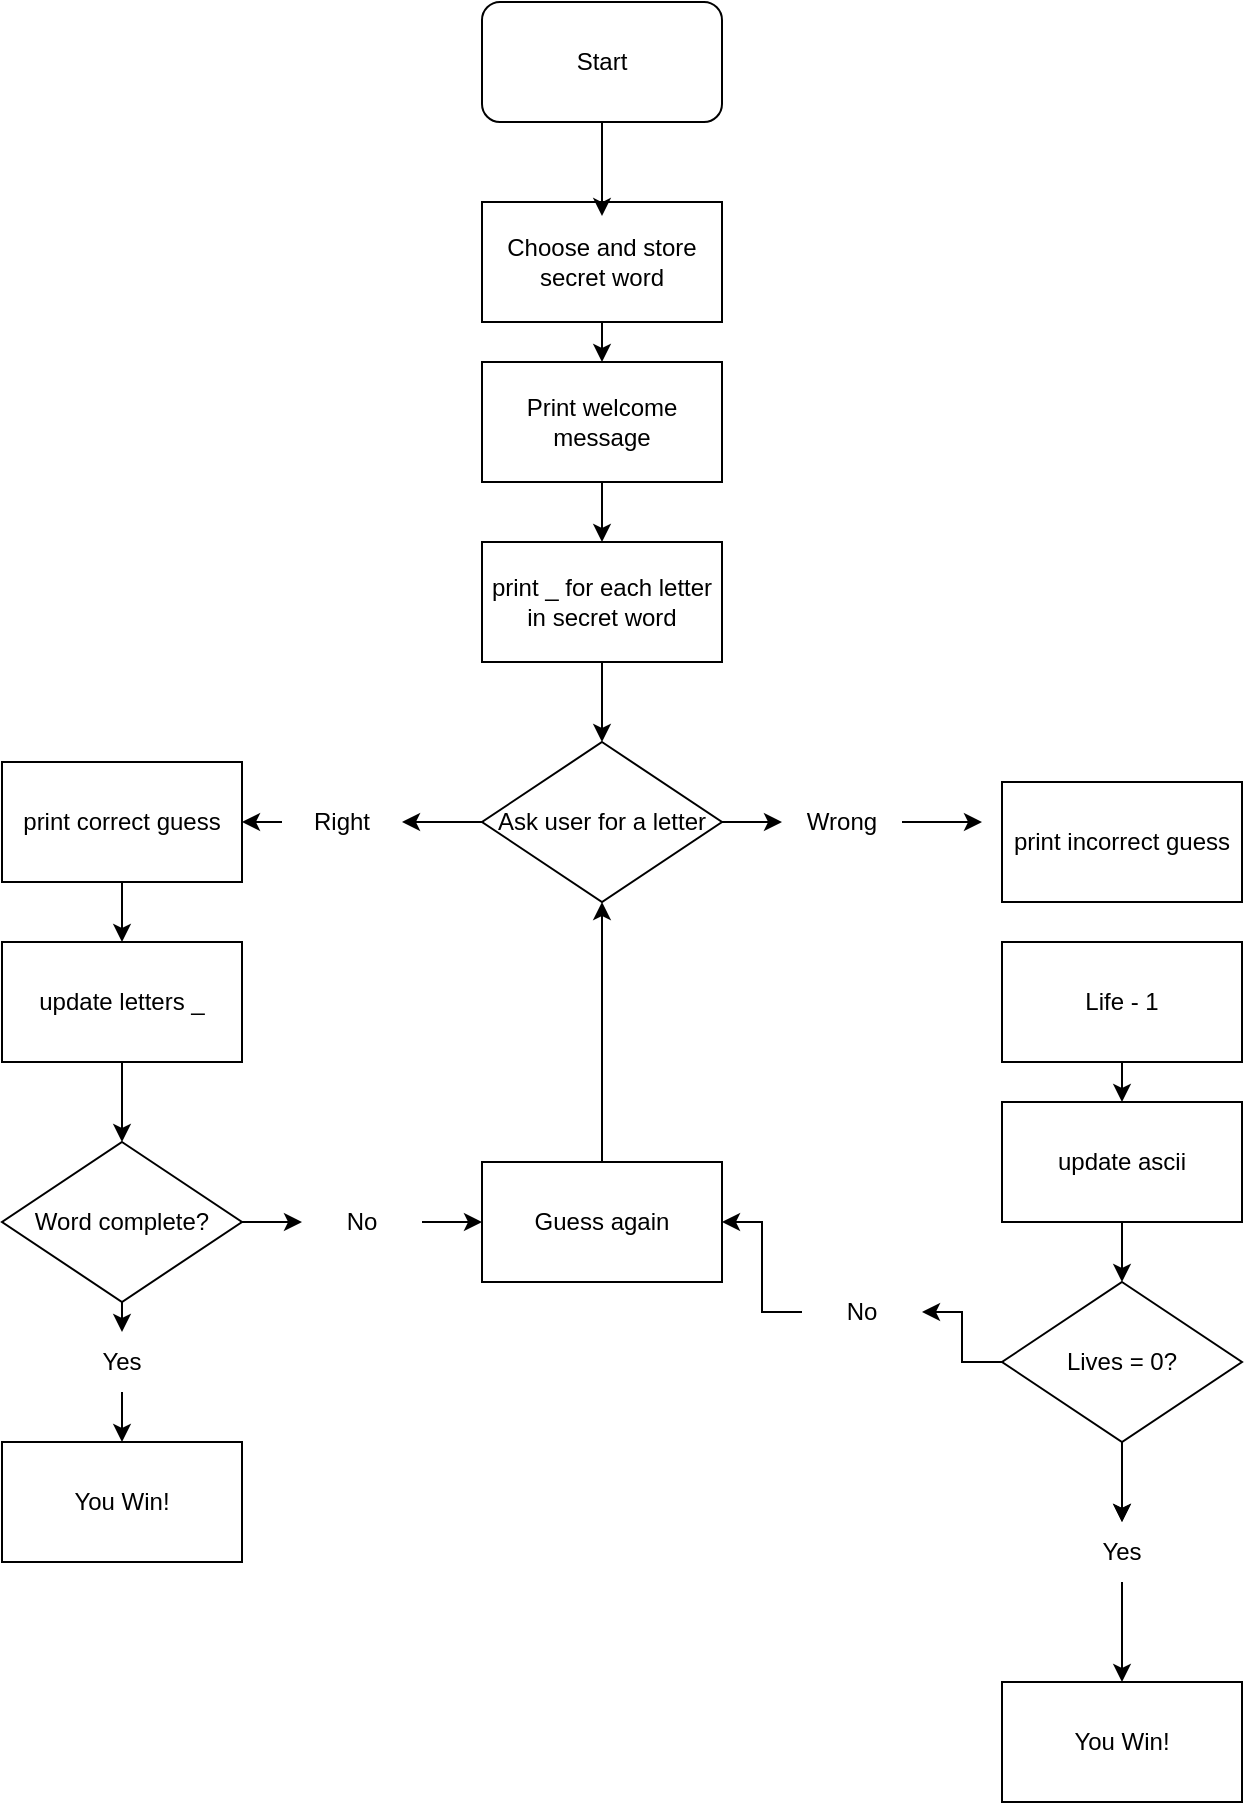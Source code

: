 <mxfile version="22.0.4" type="github">
  <diagram name="Page-1" id="aOSN55xCkMGLrLH2ECnk">
    <mxGraphModel dx="2954" dy="1106" grid="1" gridSize="10" guides="1" tooltips="1" connect="1" arrows="1" fold="1" page="1" pageScale="1" pageWidth="850" pageHeight="1100" math="0" shadow="0">
      <root>
        <mxCell id="0" />
        <mxCell id="1" parent="0" />
        <mxCell id="h2_gwtz-zKjeCzeix2mw-1" value="&lt;div&gt;Start&lt;/div&gt;" style="rounded=1;whiteSpace=wrap;html=1;" vertex="1" parent="1">
          <mxGeometry x="340" y="60" width="120" height="60" as="geometry" />
        </mxCell>
        <mxCell id="h2_gwtz-zKjeCzeix2mw-9" style="edgeStyle=orthogonalEdgeStyle;rounded=0;orthogonalLoop=1;jettySize=auto;html=1;exitX=0.5;exitY=1;exitDx=0;exitDy=0;entryX=0.5;entryY=0;entryDx=0;entryDy=0;" edge="1" parent="1" source="h2_gwtz-zKjeCzeix2mw-2" target="h2_gwtz-zKjeCzeix2mw-6">
          <mxGeometry relative="1" as="geometry" />
        </mxCell>
        <mxCell id="h2_gwtz-zKjeCzeix2mw-2" value="Choose and store secret word" style="rounded=0;whiteSpace=wrap;html=1;" vertex="1" parent="1">
          <mxGeometry x="340" y="160" width="120" height="60" as="geometry" />
        </mxCell>
        <mxCell id="h2_gwtz-zKjeCzeix2mw-4" value="Ask user for a letter" style="rhombus;whiteSpace=wrap;html=1;" vertex="1" parent="1">
          <mxGeometry x="340" y="430" width="120" height="80" as="geometry" />
        </mxCell>
        <mxCell id="h2_gwtz-zKjeCzeix2mw-15" style="edgeStyle=orthogonalEdgeStyle;rounded=0;orthogonalLoop=1;jettySize=auto;html=1;exitX=0.5;exitY=1;exitDx=0;exitDy=0;entryX=0.5;entryY=0;entryDx=0;entryDy=0;" edge="1" parent="1" source="h2_gwtz-zKjeCzeix2mw-5" target="h2_gwtz-zKjeCzeix2mw-4">
          <mxGeometry relative="1" as="geometry" />
        </mxCell>
        <mxCell id="h2_gwtz-zKjeCzeix2mw-5" value="print _ for each letter in secret word" style="rounded=0;whiteSpace=wrap;html=1;" vertex="1" parent="1">
          <mxGeometry x="340" y="330" width="120" height="60" as="geometry" />
        </mxCell>
        <mxCell id="h2_gwtz-zKjeCzeix2mw-10" style="edgeStyle=orthogonalEdgeStyle;rounded=0;orthogonalLoop=1;jettySize=auto;html=1;exitX=0.5;exitY=1;exitDx=0;exitDy=0;" edge="1" parent="1" source="h2_gwtz-zKjeCzeix2mw-6" target="h2_gwtz-zKjeCzeix2mw-5">
          <mxGeometry relative="1" as="geometry" />
        </mxCell>
        <mxCell id="h2_gwtz-zKjeCzeix2mw-6" value="Print welcome message" style="rounded=0;whiteSpace=wrap;html=1;" vertex="1" parent="1">
          <mxGeometry x="340" y="240" width="120" height="60" as="geometry" />
        </mxCell>
        <mxCell id="h2_gwtz-zKjeCzeix2mw-7" value="" style="endArrow=classic;html=1;rounded=0;exitX=1;exitY=0.5;exitDx=0;exitDy=0;" edge="1" parent="1" source="h2_gwtz-zKjeCzeix2mw-16">
          <mxGeometry width="50" height="50" relative="1" as="geometry">
            <mxPoint x="560" y="590" as="sourcePoint" />
            <mxPoint x="590" y="470" as="targetPoint" />
          </mxGeometry>
        </mxCell>
        <mxCell id="h2_gwtz-zKjeCzeix2mw-8" style="edgeStyle=orthogonalEdgeStyle;rounded=0;orthogonalLoop=1;jettySize=auto;html=1;exitX=0.5;exitY=1;exitDx=0;exitDy=0;entryX=0.5;entryY=0.117;entryDx=0;entryDy=0;entryPerimeter=0;" edge="1" parent="1" source="h2_gwtz-zKjeCzeix2mw-1" target="h2_gwtz-zKjeCzeix2mw-2">
          <mxGeometry relative="1" as="geometry" />
        </mxCell>
        <mxCell id="h2_gwtz-zKjeCzeix2mw-29" style="edgeStyle=orthogonalEdgeStyle;rounded=0;orthogonalLoop=1;jettySize=auto;html=1;exitX=0.5;exitY=1;exitDx=0;exitDy=0;entryX=0.5;entryY=0;entryDx=0;entryDy=0;" edge="1" parent="1" source="h2_gwtz-zKjeCzeix2mw-13" target="h2_gwtz-zKjeCzeix2mw-25">
          <mxGeometry relative="1" as="geometry" />
        </mxCell>
        <mxCell id="h2_gwtz-zKjeCzeix2mw-13" value="print correct guess" style="rounded=0;whiteSpace=wrap;html=1;" vertex="1" parent="1">
          <mxGeometry x="100" y="440" width="120" height="60" as="geometry" />
        </mxCell>
        <mxCell id="h2_gwtz-zKjeCzeix2mw-14" value="" style="endArrow=classic;html=1;rounded=0;exitX=0;exitY=0.5;exitDx=0;exitDy=0;entryX=1;entryY=0.5;entryDx=0;entryDy=0;" edge="1" parent="1" source="h2_gwtz-zKjeCzeix2mw-4" target="h2_gwtz-zKjeCzeix2mw-18">
          <mxGeometry width="50" height="50" relative="1" as="geometry">
            <mxPoint x="400" y="700" as="sourcePoint" />
            <mxPoint x="450" y="650" as="targetPoint" />
          </mxGeometry>
        </mxCell>
        <mxCell id="h2_gwtz-zKjeCzeix2mw-17" value="" style="endArrow=classic;html=1;rounded=0;exitX=1;exitY=0.5;exitDx=0;exitDy=0;" edge="1" parent="1" source="h2_gwtz-zKjeCzeix2mw-4" target="h2_gwtz-zKjeCzeix2mw-16">
          <mxGeometry width="50" height="50" relative="1" as="geometry">
            <mxPoint x="460" y="470" as="sourcePoint" />
            <mxPoint x="590" y="470" as="targetPoint" />
          </mxGeometry>
        </mxCell>
        <mxCell id="h2_gwtz-zKjeCzeix2mw-16" value="Wrong" style="text;html=1;strokeColor=none;fillColor=none;align=center;verticalAlign=middle;whiteSpace=wrap;rounded=0;" vertex="1" parent="1">
          <mxGeometry x="490" y="455" width="60" height="30" as="geometry" />
        </mxCell>
        <mxCell id="h2_gwtz-zKjeCzeix2mw-18" value="Right" style="text;html=1;strokeColor=none;fillColor=none;align=center;verticalAlign=middle;whiteSpace=wrap;rounded=0;" vertex="1" parent="1">
          <mxGeometry x="240" y="455" width="60" height="30" as="geometry" />
        </mxCell>
        <mxCell id="h2_gwtz-zKjeCzeix2mw-19" value="print incorrect guess " style="rounded=0;whiteSpace=wrap;html=1;" vertex="1" parent="1">
          <mxGeometry x="600" y="450" width="120" height="60" as="geometry" />
        </mxCell>
        <mxCell id="h2_gwtz-zKjeCzeix2mw-22" value="" style="endArrow=classic;html=1;rounded=0;entryX=1;entryY=0.5;entryDx=0;entryDy=0;exitX=0;exitY=0.5;exitDx=0;exitDy=0;" edge="1" parent="1" source="h2_gwtz-zKjeCzeix2mw-18" target="h2_gwtz-zKjeCzeix2mw-13">
          <mxGeometry width="50" height="50" relative="1" as="geometry">
            <mxPoint x="560" y="590" as="sourcePoint" />
            <mxPoint x="610" y="540" as="targetPoint" />
          </mxGeometry>
        </mxCell>
        <mxCell id="h2_gwtz-zKjeCzeix2mw-27" style="edgeStyle=orthogonalEdgeStyle;rounded=0;orthogonalLoop=1;jettySize=auto;html=1;exitX=0.5;exitY=1;exitDx=0;exitDy=0;entryX=0.5;entryY=0;entryDx=0;entryDy=0;" edge="1" parent="1" source="h2_gwtz-zKjeCzeix2mw-23" target="h2_gwtz-zKjeCzeix2mw-24">
          <mxGeometry relative="1" as="geometry" />
        </mxCell>
        <mxCell id="h2_gwtz-zKjeCzeix2mw-23" value="Life - 1" style="rounded=0;whiteSpace=wrap;html=1;" vertex="1" parent="1">
          <mxGeometry x="600" y="530" width="120" height="60" as="geometry" />
        </mxCell>
        <mxCell id="h2_gwtz-zKjeCzeix2mw-28" style="edgeStyle=orthogonalEdgeStyle;rounded=0;orthogonalLoop=1;jettySize=auto;html=1;exitX=0.5;exitY=1;exitDx=0;exitDy=0;entryX=0.5;entryY=0;entryDx=0;entryDy=0;" edge="1" parent="1" source="h2_gwtz-zKjeCzeix2mw-24" target="h2_gwtz-zKjeCzeix2mw-26">
          <mxGeometry relative="1" as="geometry" />
        </mxCell>
        <mxCell id="h2_gwtz-zKjeCzeix2mw-24" value="update ascii" style="rounded=0;whiteSpace=wrap;html=1;" vertex="1" parent="1">
          <mxGeometry x="600" y="610" width="120" height="60" as="geometry" />
        </mxCell>
        <mxCell id="h2_gwtz-zKjeCzeix2mw-55" style="edgeStyle=orthogonalEdgeStyle;rounded=0;orthogonalLoop=1;jettySize=auto;html=1;exitX=0.5;exitY=1;exitDx=0;exitDy=0;entryX=0.5;entryY=0;entryDx=0;entryDy=0;" edge="1" parent="1" source="h2_gwtz-zKjeCzeix2mw-25" target="h2_gwtz-zKjeCzeix2mw-31">
          <mxGeometry relative="1" as="geometry" />
        </mxCell>
        <mxCell id="h2_gwtz-zKjeCzeix2mw-25" value="update letters _" style="rounded=0;whiteSpace=wrap;html=1;" vertex="1" parent="1">
          <mxGeometry x="100" y="530" width="120" height="60" as="geometry" />
        </mxCell>
        <mxCell id="h2_gwtz-zKjeCzeix2mw-41" style="edgeStyle=orthogonalEdgeStyle;rounded=0;orthogonalLoop=1;jettySize=auto;html=1;exitX=0;exitY=0.5;exitDx=0;exitDy=0;entryX=1;entryY=0.5;entryDx=0;entryDy=0;" edge="1" parent="1" source="h2_gwtz-zKjeCzeix2mw-44" target="h2_gwtz-zKjeCzeix2mw-37">
          <mxGeometry relative="1" as="geometry" />
        </mxCell>
        <mxCell id="h2_gwtz-zKjeCzeix2mw-47" style="edgeStyle=orthogonalEdgeStyle;rounded=0;orthogonalLoop=1;jettySize=auto;html=1;exitX=0.5;exitY=1;exitDx=0;exitDy=0;entryX=0.5;entryY=0;entryDx=0;entryDy=0;" edge="1" parent="1" source="h2_gwtz-zKjeCzeix2mw-26" target="h2_gwtz-zKjeCzeix2mw-46">
          <mxGeometry relative="1" as="geometry" />
        </mxCell>
        <mxCell id="h2_gwtz-zKjeCzeix2mw-50" style="edgeStyle=orthogonalEdgeStyle;rounded=0;orthogonalLoop=1;jettySize=auto;html=1;exitX=0.5;exitY=1;exitDx=0;exitDy=0;entryX=0.5;entryY=0;entryDx=0;entryDy=0;" edge="1" parent="1" source="h2_gwtz-zKjeCzeix2mw-26" target="h2_gwtz-zKjeCzeix2mw-46">
          <mxGeometry relative="1" as="geometry" />
        </mxCell>
        <mxCell id="h2_gwtz-zKjeCzeix2mw-26" value="Lives = 0?" style="rhombus;whiteSpace=wrap;html=1;" vertex="1" parent="1">
          <mxGeometry x="600" y="700" width="120" height="80" as="geometry" />
        </mxCell>
        <mxCell id="h2_gwtz-zKjeCzeix2mw-39" style="edgeStyle=orthogonalEdgeStyle;rounded=0;orthogonalLoop=1;jettySize=auto;html=1;exitX=1;exitY=0.5;exitDx=0;exitDy=0;entryX=0;entryY=0.5;entryDx=0;entryDy=0;" edge="1" parent="1" source="h2_gwtz-zKjeCzeix2mw-42" target="h2_gwtz-zKjeCzeix2mw-37">
          <mxGeometry relative="1" as="geometry" />
        </mxCell>
        <mxCell id="h2_gwtz-zKjeCzeix2mw-53" style="edgeStyle=orthogonalEdgeStyle;rounded=0;orthogonalLoop=1;jettySize=auto;html=1;exitX=0.5;exitY=1;exitDx=0;exitDy=0;entryX=0.5;entryY=0;entryDx=0;entryDy=0;" edge="1" parent="1" source="h2_gwtz-zKjeCzeix2mw-31" target="h2_gwtz-zKjeCzeix2mw-51">
          <mxGeometry relative="1" as="geometry" />
        </mxCell>
        <mxCell id="h2_gwtz-zKjeCzeix2mw-31" value="Word complete?" style="rhombus;whiteSpace=wrap;html=1;" vertex="1" parent="1">
          <mxGeometry x="100" y="630" width="120" height="80" as="geometry" />
        </mxCell>
        <mxCell id="h2_gwtz-zKjeCzeix2mw-33" value="You Win!" style="rounded=0;whiteSpace=wrap;html=1;" vertex="1" parent="1">
          <mxGeometry x="100" y="780" width="120" height="60" as="geometry" />
        </mxCell>
        <mxCell id="h2_gwtz-zKjeCzeix2mw-34" value="You Win!" style="rounded=0;whiteSpace=wrap;html=1;" vertex="1" parent="1">
          <mxGeometry x="600" y="900" width="120" height="60" as="geometry" />
        </mxCell>
        <mxCell id="h2_gwtz-zKjeCzeix2mw-40" style="edgeStyle=orthogonalEdgeStyle;rounded=0;orthogonalLoop=1;jettySize=auto;html=1;exitX=0.5;exitY=0;exitDx=0;exitDy=0;entryX=0.5;entryY=1;entryDx=0;entryDy=0;" edge="1" parent="1" source="h2_gwtz-zKjeCzeix2mw-37" target="h2_gwtz-zKjeCzeix2mw-4">
          <mxGeometry relative="1" as="geometry" />
        </mxCell>
        <mxCell id="h2_gwtz-zKjeCzeix2mw-37" value="Guess again" style="rounded=0;whiteSpace=wrap;html=1;" vertex="1" parent="1">
          <mxGeometry x="340" y="640" width="120" height="60" as="geometry" />
        </mxCell>
        <mxCell id="h2_gwtz-zKjeCzeix2mw-43" value="" style="edgeStyle=orthogonalEdgeStyle;rounded=0;orthogonalLoop=1;jettySize=auto;html=1;exitX=1;exitY=0.5;exitDx=0;exitDy=0;entryX=0;entryY=0.5;entryDx=0;entryDy=0;" edge="1" parent="1" source="h2_gwtz-zKjeCzeix2mw-31" target="h2_gwtz-zKjeCzeix2mw-42">
          <mxGeometry relative="1" as="geometry">
            <mxPoint x="220" y="670" as="sourcePoint" />
            <mxPoint x="340" y="670" as="targetPoint" />
          </mxGeometry>
        </mxCell>
        <mxCell id="h2_gwtz-zKjeCzeix2mw-42" value="No" style="text;html=1;strokeColor=none;fillColor=none;align=center;verticalAlign=middle;whiteSpace=wrap;rounded=0;" vertex="1" parent="1">
          <mxGeometry x="250" y="655" width="60" height="30" as="geometry" />
        </mxCell>
        <mxCell id="h2_gwtz-zKjeCzeix2mw-45" value="" style="edgeStyle=orthogonalEdgeStyle;rounded=0;orthogonalLoop=1;jettySize=auto;html=1;exitX=0;exitY=0.5;exitDx=0;exitDy=0;entryX=1;entryY=0.5;entryDx=0;entryDy=0;" edge="1" parent="1" source="h2_gwtz-zKjeCzeix2mw-26" target="h2_gwtz-zKjeCzeix2mw-44">
          <mxGeometry relative="1" as="geometry">
            <mxPoint x="600" y="740" as="sourcePoint" />
            <mxPoint x="460" y="670" as="targetPoint" />
          </mxGeometry>
        </mxCell>
        <mxCell id="h2_gwtz-zKjeCzeix2mw-44" value="No" style="text;html=1;strokeColor=none;fillColor=none;align=center;verticalAlign=middle;whiteSpace=wrap;rounded=0;" vertex="1" parent="1">
          <mxGeometry x="500" y="700" width="60" height="30" as="geometry" />
        </mxCell>
        <mxCell id="h2_gwtz-zKjeCzeix2mw-48" style="edgeStyle=orthogonalEdgeStyle;rounded=0;orthogonalLoop=1;jettySize=auto;html=1;exitX=0.5;exitY=1;exitDx=0;exitDy=0;entryX=0.5;entryY=0;entryDx=0;entryDy=0;" edge="1" parent="1" source="h2_gwtz-zKjeCzeix2mw-46" target="h2_gwtz-zKjeCzeix2mw-34">
          <mxGeometry relative="1" as="geometry" />
        </mxCell>
        <mxCell id="h2_gwtz-zKjeCzeix2mw-46" value="&lt;div&gt;Yes&lt;/div&gt;" style="text;html=1;strokeColor=none;fillColor=none;align=center;verticalAlign=middle;whiteSpace=wrap;rounded=0;" vertex="1" parent="1">
          <mxGeometry x="630" y="820" width="60" height="30" as="geometry" />
        </mxCell>
        <mxCell id="h2_gwtz-zKjeCzeix2mw-54" style="edgeStyle=orthogonalEdgeStyle;rounded=0;orthogonalLoop=1;jettySize=auto;html=1;exitX=0.5;exitY=1;exitDx=0;exitDy=0;entryX=0.5;entryY=0;entryDx=0;entryDy=0;" edge="1" parent="1" source="h2_gwtz-zKjeCzeix2mw-51" target="h2_gwtz-zKjeCzeix2mw-33">
          <mxGeometry relative="1" as="geometry" />
        </mxCell>
        <mxCell id="h2_gwtz-zKjeCzeix2mw-51" value="&lt;div&gt;Yes&lt;/div&gt;" style="text;html=1;strokeColor=none;fillColor=none;align=center;verticalAlign=middle;whiteSpace=wrap;rounded=0;" vertex="1" parent="1">
          <mxGeometry x="130" y="725" width="60" height="30" as="geometry" />
        </mxCell>
      </root>
    </mxGraphModel>
  </diagram>
</mxfile>
